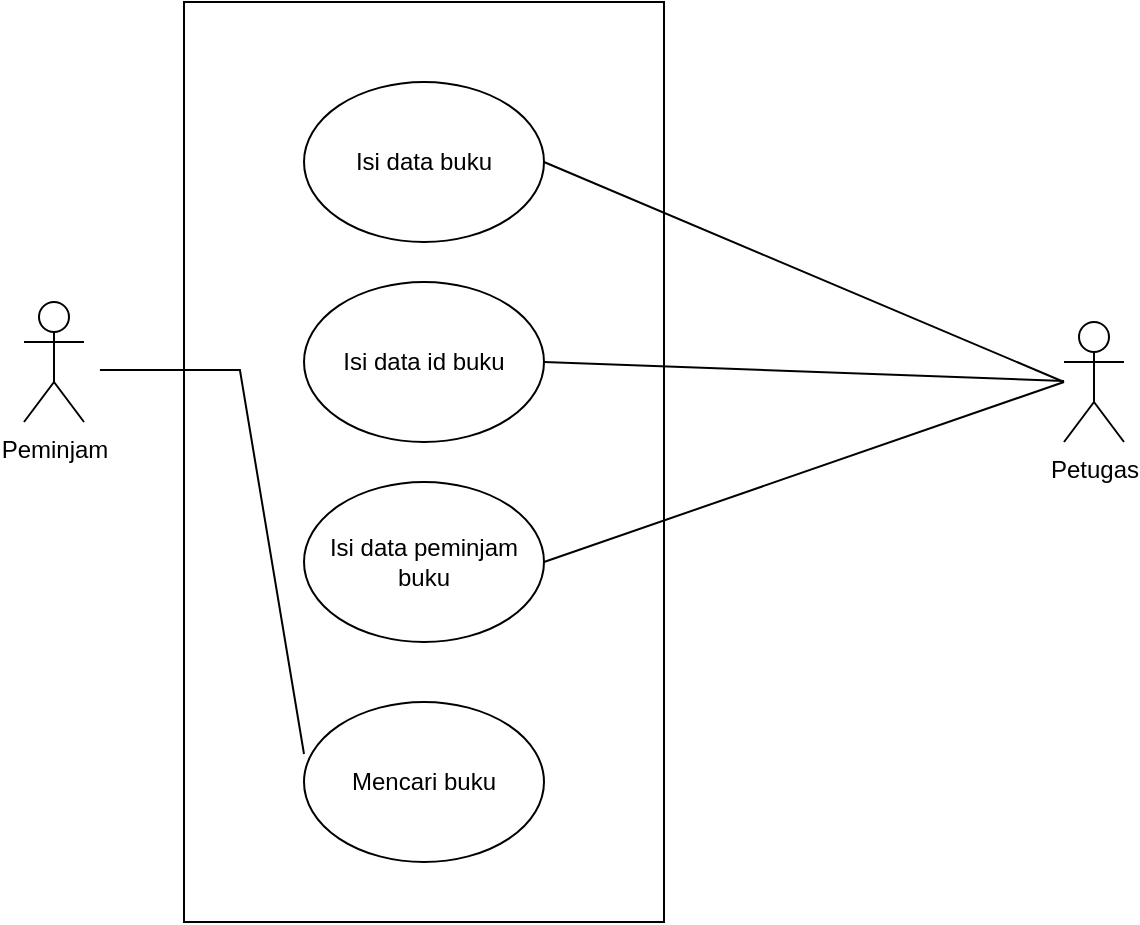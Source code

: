 <mxfile version="22.1.3" type="github">
  <diagram name="Halaman-1" id="sD6_e4r_dTZGH503CrBs">
    <mxGraphModel dx="880" dy="478" grid="1" gridSize="10" guides="1" tooltips="1" connect="1" arrows="1" fold="1" page="1" pageScale="1" pageWidth="827" pageHeight="1169" math="0" shadow="0">
      <root>
        <mxCell id="0" />
        <mxCell id="1" parent="0" />
        <mxCell id="sirMtFx6O8MxenHrqs_D-1" value="Peminjam" style="shape=umlActor;verticalLabelPosition=bottom;verticalAlign=top;html=1;outlineConnect=0;" vertex="1" parent="1">
          <mxGeometry x="190" y="200" width="30" height="60" as="geometry" />
        </mxCell>
        <mxCell id="sirMtFx6O8MxenHrqs_D-2" value="Petugas" style="shape=umlActor;verticalLabelPosition=bottom;verticalAlign=top;html=1;outlineConnect=0;" vertex="1" parent="1">
          <mxGeometry x="710" y="210" width="30" height="60" as="geometry" />
        </mxCell>
        <mxCell id="sirMtFx6O8MxenHrqs_D-32" value="" style="rounded=0;whiteSpace=wrap;html=1;verticalAlign=bottom;" vertex="1" parent="1">
          <mxGeometry x="270" y="50" width="240" height="460" as="geometry" />
        </mxCell>
        <mxCell id="sirMtFx6O8MxenHrqs_D-5" value="Isi data buku" style="ellipse;whiteSpace=wrap;html=1;" vertex="1" parent="1">
          <mxGeometry x="330" y="90" width="120" height="80" as="geometry" />
        </mxCell>
        <mxCell id="sirMtFx6O8MxenHrqs_D-6" value="Isi data id buku" style="ellipse;whiteSpace=wrap;html=1;" vertex="1" parent="1">
          <mxGeometry x="330" y="190" width="120" height="80" as="geometry" />
        </mxCell>
        <mxCell id="sirMtFx6O8MxenHrqs_D-7" value="Isi data peminjam buku" style="ellipse;whiteSpace=wrap;html=1;" vertex="1" parent="1">
          <mxGeometry x="330" y="290" width="120" height="80" as="geometry" />
        </mxCell>
        <mxCell id="sirMtFx6O8MxenHrqs_D-8" value="Mencari buku" style="ellipse;whiteSpace=wrap;html=1;" vertex="1" parent="1">
          <mxGeometry x="330" y="400" width="120" height="80" as="geometry" />
        </mxCell>
        <mxCell id="sirMtFx6O8MxenHrqs_D-29" value="" style="endArrow=none;html=1;rounded=0;exitX=1;exitY=0.5;exitDx=0;exitDy=0;" edge="1" parent="1" source="sirMtFx6O8MxenHrqs_D-7">
          <mxGeometry width="50" height="50" relative="1" as="geometry">
            <mxPoint x="500" y="320" as="sourcePoint" />
            <mxPoint x="710" y="240" as="targetPoint" />
          </mxGeometry>
        </mxCell>
        <mxCell id="sirMtFx6O8MxenHrqs_D-27" value="" style="endArrow=none;html=1;rounded=0;exitX=1;exitY=0.5;exitDx=0;exitDy=0;" edge="1" parent="1" source="sirMtFx6O8MxenHrqs_D-6" target="sirMtFx6O8MxenHrqs_D-2">
          <mxGeometry width="50" height="50" relative="1" as="geometry">
            <mxPoint x="500" y="240" as="sourcePoint" />
            <mxPoint x="690" y="350" as="targetPoint" />
          </mxGeometry>
        </mxCell>
        <mxCell id="sirMtFx6O8MxenHrqs_D-23" value="" style="endArrow=none;html=1;rounded=0;exitX=1;exitY=0.5;exitDx=0;exitDy=0;" edge="1" parent="1" source="sirMtFx6O8MxenHrqs_D-5">
          <mxGeometry width="50" height="50" relative="1" as="geometry">
            <mxPoint x="510" y="120" as="sourcePoint" />
            <mxPoint x="710" y="240" as="targetPoint" />
          </mxGeometry>
        </mxCell>
        <mxCell id="sirMtFx6O8MxenHrqs_D-31" value="" style="endArrow=none;html=1;rounded=0;entryX=0.017;entryY=0.275;entryDx=0;entryDy=0;entryPerimeter=0;" edge="1" parent="1">
          <mxGeometry width="50" height="50" relative="1" as="geometry">
            <mxPoint x="227.96" y="234" as="sourcePoint" />
            <mxPoint x="330.0" y="426" as="targetPoint" />
            <Array as="points">
              <mxPoint x="297.96" y="234" />
            </Array>
          </mxGeometry>
        </mxCell>
      </root>
    </mxGraphModel>
  </diagram>
</mxfile>
